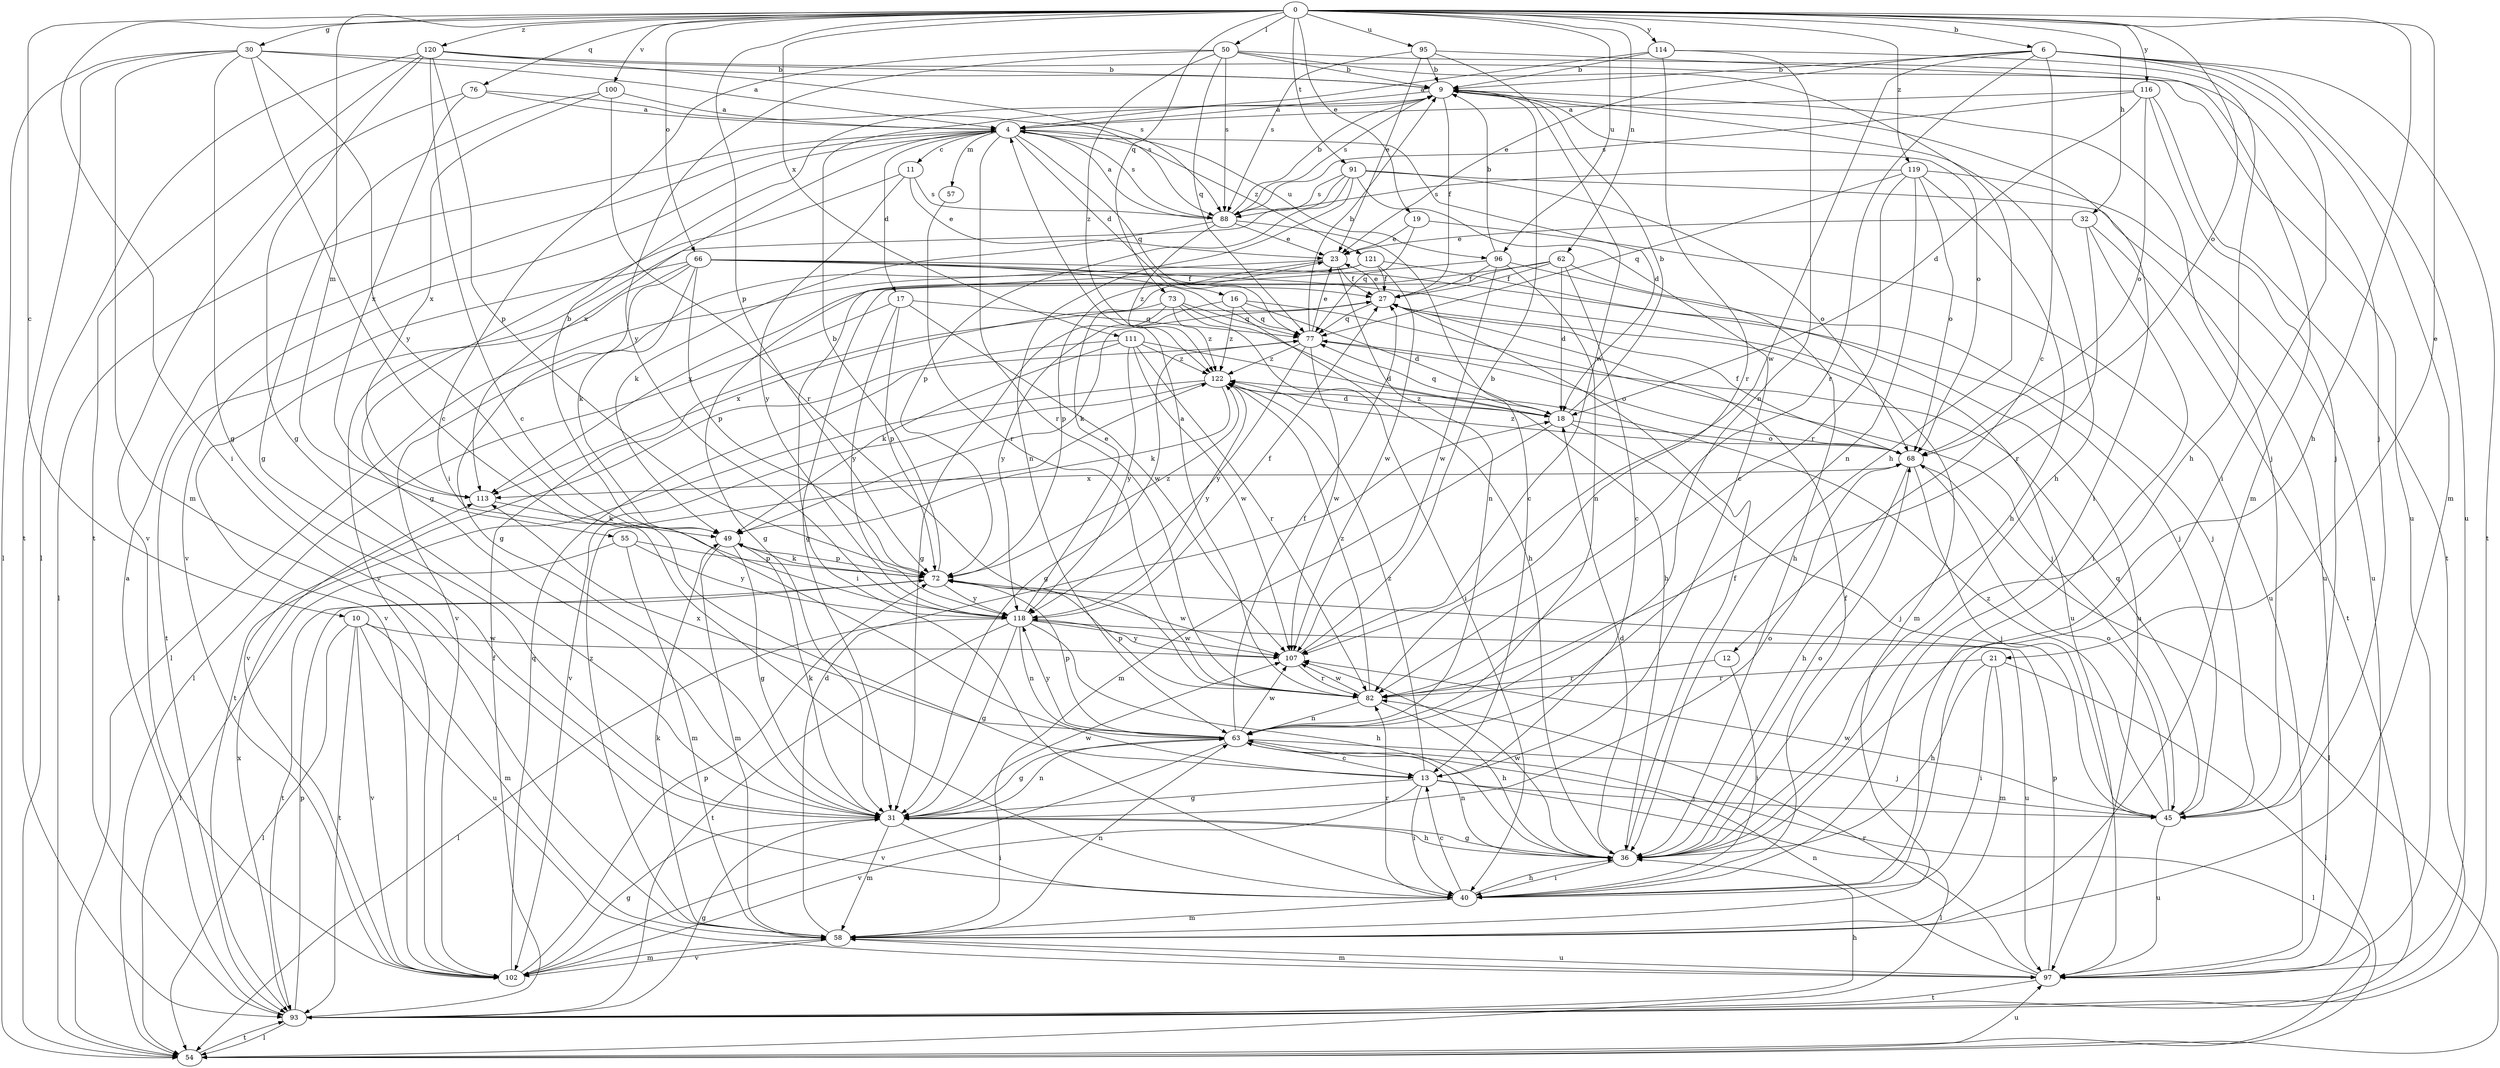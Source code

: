 strict digraph  {
0;
4;
6;
9;
10;
11;
12;
13;
16;
17;
18;
19;
21;
23;
27;
30;
31;
32;
36;
40;
45;
49;
50;
54;
55;
57;
58;
62;
63;
66;
68;
72;
73;
76;
77;
82;
88;
91;
93;
95;
96;
97;
100;
102;
107;
111;
113;
114;
116;
118;
119;
120;
121;
122;
0 -> 6  [label=b];
0 -> 10  [label=c];
0 -> 19  [label=e];
0 -> 21  [label=e];
0 -> 30  [label=g];
0 -> 32  [label=h];
0 -> 36  [label=h];
0 -> 40  [label=i];
0 -> 50  [label=l];
0 -> 55  [label=m];
0 -> 62  [label=n];
0 -> 66  [label=o];
0 -> 68  [label=o];
0 -> 72  [label=p];
0 -> 73  [label=q];
0 -> 76  [label=q];
0 -> 91  [label=t];
0 -> 95  [label=u];
0 -> 96  [label=u];
0 -> 100  [label=v];
0 -> 111  [label=x];
0 -> 114  [label=y];
0 -> 116  [label=y];
0 -> 119  [label=z];
0 -> 120  [label=z];
4 -> 11  [label=c];
4 -> 16  [label=d];
4 -> 17  [label=d];
4 -> 18  [label=d];
4 -> 54  [label=l];
4 -> 57  [label=m];
4 -> 77  [label=q];
4 -> 82  [label=r];
4 -> 88  [label=s];
4 -> 96  [label=u];
4 -> 102  [label=v];
4 -> 113  [label=x];
4 -> 121  [label=z];
6 -> 9  [label=b];
6 -> 12  [label=c];
6 -> 23  [label=e];
6 -> 40  [label=i];
6 -> 58  [label=m];
6 -> 82  [label=r];
6 -> 93  [label=t];
6 -> 97  [label=u];
6 -> 107  [label=w];
9 -> 4  [label=a];
9 -> 27  [label=f];
9 -> 36  [label=h];
9 -> 40  [label=i];
9 -> 45  [label=j];
9 -> 68  [label=o];
9 -> 88  [label=s];
10 -> 54  [label=l];
10 -> 58  [label=m];
10 -> 93  [label=t];
10 -> 97  [label=u];
10 -> 102  [label=v];
10 -> 107  [label=w];
11 -> 23  [label=e];
11 -> 31  [label=g];
11 -> 88  [label=s];
11 -> 118  [label=y];
12 -> 40  [label=i];
12 -> 82  [label=r];
13 -> 31  [label=g];
13 -> 40  [label=i];
13 -> 45  [label=j];
13 -> 54  [label=l];
13 -> 102  [label=v];
13 -> 122  [label=z];
16 -> 18  [label=d];
16 -> 45  [label=j];
16 -> 77  [label=q];
16 -> 118  [label=y];
16 -> 122  [label=z];
17 -> 54  [label=l];
17 -> 72  [label=p];
17 -> 77  [label=q];
17 -> 107  [label=w];
17 -> 118  [label=y];
18 -> 9  [label=b];
18 -> 45  [label=j];
18 -> 58  [label=m];
18 -> 68  [label=o];
18 -> 77  [label=q];
18 -> 122  [label=z];
19 -> 23  [label=e];
19 -> 77  [label=q];
19 -> 97  [label=u];
21 -> 36  [label=h];
21 -> 40  [label=i];
21 -> 54  [label=l];
21 -> 58  [label=m];
21 -> 82  [label=r];
23 -> 27  [label=f];
23 -> 63  [label=n];
23 -> 72  [label=p];
23 -> 102  [label=v];
27 -> 23  [label=e];
27 -> 49  [label=k];
27 -> 58  [label=m];
27 -> 77  [label=q];
30 -> 4  [label=a];
30 -> 9  [label=b];
30 -> 13  [label=c];
30 -> 31  [label=g];
30 -> 54  [label=l];
30 -> 58  [label=m];
30 -> 93  [label=t];
30 -> 118  [label=y];
31 -> 36  [label=h];
31 -> 40  [label=i];
31 -> 49  [label=k];
31 -> 58  [label=m];
31 -> 63  [label=n];
31 -> 68  [label=o];
31 -> 107  [label=w];
32 -> 23  [label=e];
32 -> 40  [label=i];
32 -> 82  [label=r];
32 -> 93  [label=t];
36 -> 18  [label=d];
36 -> 27  [label=f];
36 -> 31  [label=g];
36 -> 40  [label=i];
36 -> 63  [label=n];
36 -> 68  [label=o];
36 -> 107  [label=w];
40 -> 13  [label=c];
40 -> 27  [label=f];
40 -> 36  [label=h];
40 -> 58  [label=m];
40 -> 82  [label=r];
45 -> 68  [label=o];
45 -> 77  [label=q];
45 -> 97  [label=u];
45 -> 107  [label=w];
45 -> 122  [label=z];
49 -> 9  [label=b];
49 -> 31  [label=g];
49 -> 58  [label=m];
49 -> 72  [label=p];
50 -> 9  [label=b];
50 -> 36  [label=h];
50 -> 40  [label=i];
50 -> 45  [label=j];
50 -> 77  [label=q];
50 -> 88  [label=s];
50 -> 118  [label=y];
50 -> 122  [label=z];
54 -> 93  [label=t];
54 -> 97  [label=u];
55 -> 54  [label=l];
55 -> 58  [label=m];
55 -> 72  [label=p];
55 -> 118  [label=y];
57 -> 82  [label=r];
58 -> 18  [label=d];
58 -> 49  [label=k];
58 -> 63  [label=n];
58 -> 97  [label=u];
58 -> 102  [label=v];
58 -> 122  [label=z];
62 -> 13  [label=c];
62 -> 18  [label=d];
62 -> 27  [label=f];
62 -> 31  [label=g];
62 -> 36  [label=h];
62 -> 113  [label=x];
63 -> 13  [label=c];
63 -> 27  [label=f];
63 -> 31  [label=g];
63 -> 45  [label=j];
63 -> 54  [label=l];
63 -> 72  [label=p];
63 -> 102  [label=v];
63 -> 107  [label=w];
63 -> 113  [label=x];
63 -> 118  [label=y];
66 -> 27  [label=f];
66 -> 31  [label=g];
66 -> 36  [label=h];
66 -> 45  [label=j];
66 -> 49  [label=k];
66 -> 72  [label=p];
66 -> 93  [label=t];
66 -> 97  [label=u];
66 -> 102  [label=v];
68 -> 27  [label=f];
68 -> 36  [label=h];
68 -> 45  [label=j];
68 -> 54  [label=l];
68 -> 113  [label=x];
68 -> 122  [label=z];
72 -> 9  [label=b];
72 -> 49  [label=k];
72 -> 93  [label=t];
72 -> 107  [label=w];
72 -> 118  [label=y];
72 -> 122  [label=z];
73 -> 31  [label=g];
73 -> 36  [label=h];
73 -> 40  [label=i];
73 -> 77  [label=q];
73 -> 113  [label=x];
73 -> 122  [label=z];
76 -> 4  [label=a];
76 -> 88  [label=s];
76 -> 102  [label=v];
76 -> 113  [label=x];
77 -> 9  [label=b];
77 -> 23  [label=e];
77 -> 31  [label=g];
77 -> 68  [label=o];
77 -> 107  [label=w];
77 -> 118  [label=y];
77 -> 122  [label=z];
82 -> 4  [label=a];
82 -> 36  [label=h];
82 -> 63  [label=n];
82 -> 72  [label=p];
82 -> 107  [label=w];
82 -> 122  [label=z];
88 -> 4  [label=a];
88 -> 9  [label=b];
88 -> 13  [label=c];
88 -> 23  [label=e];
88 -> 49  [label=k];
88 -> 122  [label=z];
91 -> 13  [label=c];
91 -> 63  [label=n];
91 -> 68  [label=o];
91 -> 72  [label=p];
91 -> 88  [label=s];
91 -> 97  [label=u];
91 -> 102  [label=v];
93 -> 4  [label=a];
93 -> 27  [label=f];
93 -> 31  [label=g];
93 -> 36  [label=h];
93 -> 54  [label=l];
93 -> 72  [label=p];
93 -> 113  [label=x];
95 -> 9  [label=b];
95 -> 23  [label=e];
95 -> 58  [label=m];
95 -> 88  [label=s];
95 -> 107  [label=w];
96 -> 9  [label=b];
96 -> 27  [label=f];
96 -> 31  [label=g];
96 -> 45  [label=j];
96 -> 63  [label=n];
96 -> 107  [label=w];
97 -> 58  [label=m];
97 -> 63  [label=n];
97 -> 72  [label=p];
97 -> 82  [label=r];
97 -> 93  [label=t];
100 -> 4  [label=a];
100 -> 31  [label=g];
100 -> 82  [label=r];
100 -> 113  [label=x];
102 -> 31  [label=g];
102 -> 58  [label=m];
102 -> 72  [label=p];
102 -> 77  [label=q];
107 -> 9  [label=b];
107 -> 82  [label=r];
107 -> 118  [label=y];
111 -> 18  [label=d];
111 -> 49  [label=k];
111 -> 82  [label=r];
111 -> 102  [label=v];
111 -> 107  [label=w];
111 -> 118  [label=y];
111 -> 122  [label=z];
113 -> 49  [label=k];
114 -> 4  [label=a];
114 -> 9  [label=b];
114 -> 36  [label=h];
114 -> 63  [label=n];
114 -> 82  [label=r];
116 -> 4  [label=a];
116 -> 18  [label=d];
116 -> 45  [label=j];
116 -> 68  [label=o];
116 -> 88  [label=s];
116 -> 93  [label=t];
118 -> 23  [label=e];
118 -> 27  [label=f];
118 -> 31  [label=g];
118 -> 36  [label=h];
118 -> 54  [label=l];
118 -> 63  [label=n];
118 -> 93  [label=t];
118 -> 97  [label=u];
118 -> 107  [label=w];
119 -> 36  [label=h];
119 -> 63  [label=n];
119 -> 68  [label=o];
119 -> 77  [label=q];
119 -> 82  [label=r];
119 -> 88  [label=s];
119 -> 97  [label=u];
120 -> 9  [label=b];
120 -> 13  [label=c];
120 -> 31  [label=g];
120 -> 54  [label=l];
120 -> 72  [label=p];
120 -> 88  [label=s];
120 -> 93  [label=t];
120 -> 97  [label=u];
121 -> 27  [label=f];
121 -> 40  [label=i];
121 -> 54  [label=l];
121 -> 97  [label=u];
121 -> 107  [label=w];
122 -> 18  [label=d];
122 -> 49  [label=k];
122 -> 93  [label=t];
122 -> 102  [label=v];
122 -> 118  [label=y];
}
